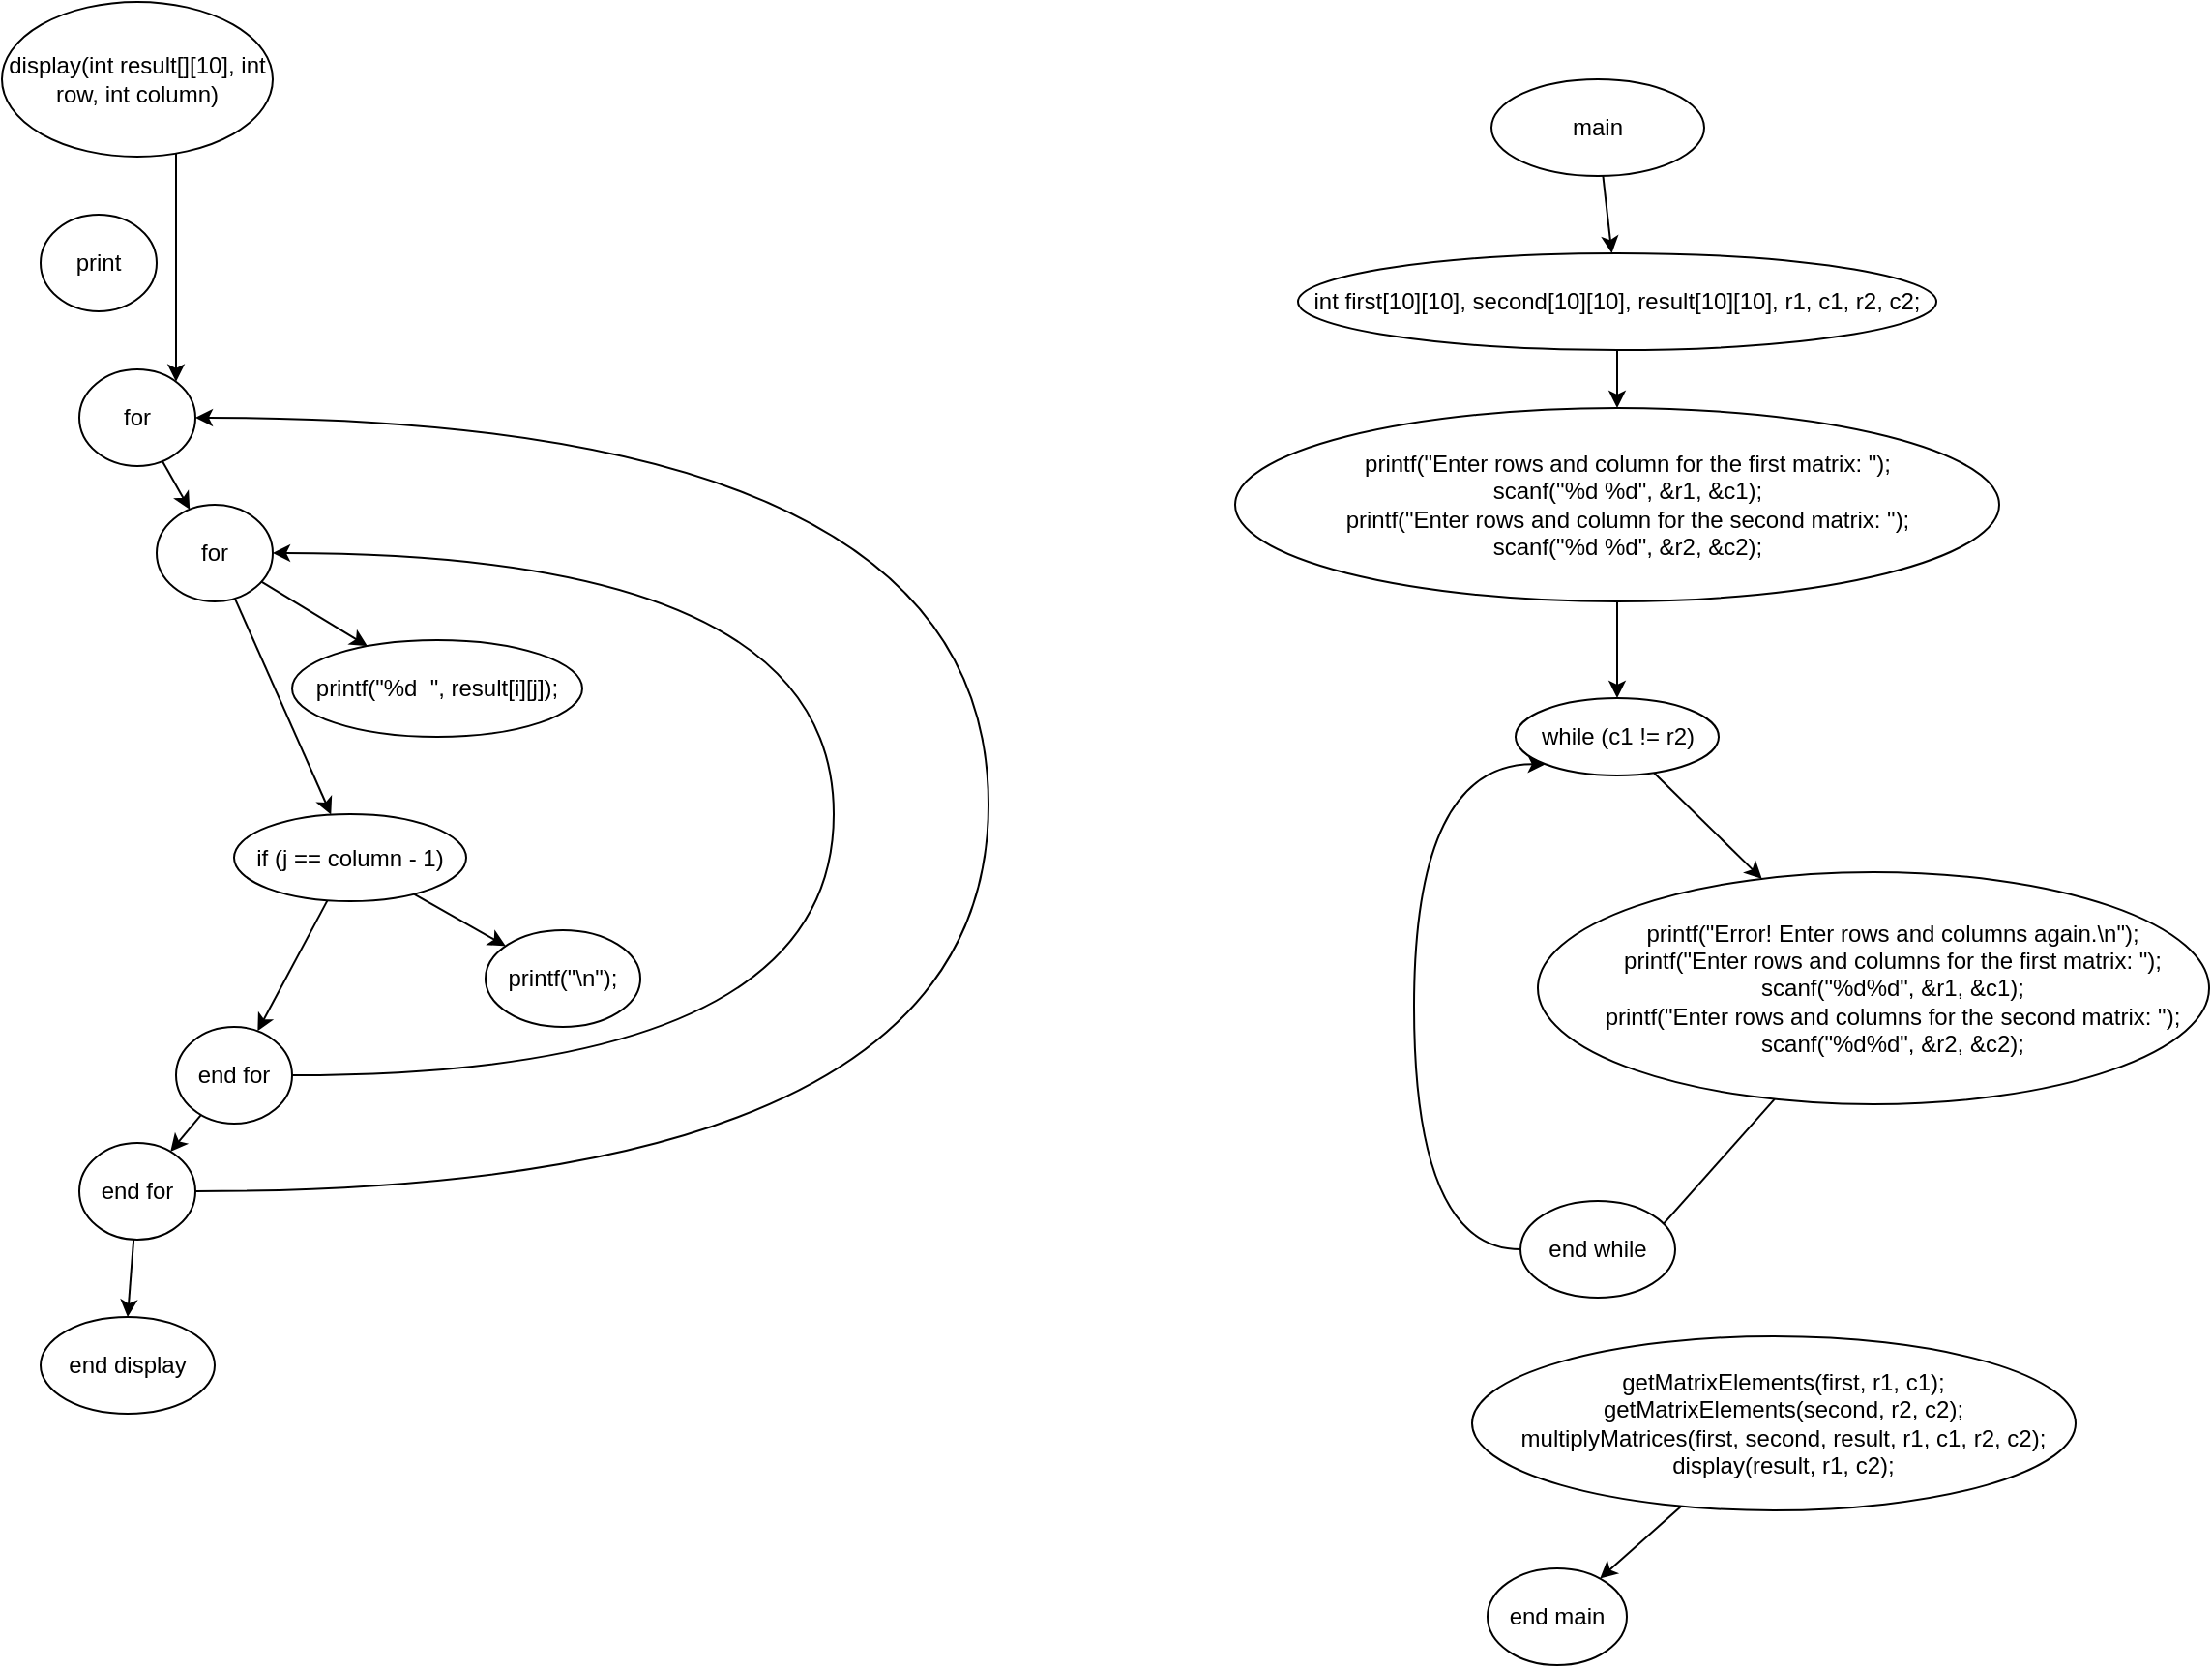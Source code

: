 <mxfile version="24.6.4" type="device">
  <diagram name="Página-1" id="q1vkdcj0RGRw289wQ62y">
    <mxGraphModel dx="1066" dy="434" grid="1" gridSize="10" guides="1" tooltips="1" connect="1" arrows="1" fold="1" page="1" pageScale="1" pageWidth="827" pageHeight="1169" math="0" shadow="0">
      <root>
        <mxCell id="0" />
        <mxCell id="1" parent="0" />
        <mxCell id="QPOW2w3fK7SE8PFDmSSu-4" style="edgeStyle=orthogonalEdgeStyle;rounded=0;orthogonalLoop=1;jettySize=auto;html=1;curved=1;" edge="1" parent="1" source="QPOW2w3fK7SE8PFDmSSu-1" target="QPOW2w3fK7SE8PFDmSSu-3">
          <mxGeometry relative="1" as="geometry">
            <Array as="points">
              <mxPoint x="190" y="260" />
              <mxPoint x="190" y="260" />
            </Array>
          </mxGeometry>
        </mxCell>
        <mxCell id="QPOW2w3fK7SE8PFDmSSu-1" value="display(int result[][10], int row, int column)" style="ellipse;whiteSpace=wrap;html=1;" vertex="1" parent="1">
          <mxGeometry x="100" y="100" width="140" height="80" as="geometry" />
        </mxCell>
        <mxCell id="QPOW2w3fK7SE8PFDmSSu-2" value="print" style="ellipse;whiteSpace=wrap;html=1;" vertex="1" parent="1">
          <mxGeometry x="120" y="210" width="60" height="50" as="geometry" />
        </mxCell>
        <mxCell id="QPOW2w3fK7SE8PFDmSSu-7" style="rounded=0;orthogonalLoop=1;jettySize=auto;html=1;" edge="1" parent="1" source="QPOW2w3fK7SE8PFDmSSu-3" target="QPOW2w3fK7SE8PFDmSSu-5">
          <mxGeometry relative="1" as="geometry" />
        </mxCell>
        <mxCell id="QPOW2w3fK7SE8PFDmSSu-3" value="for" style="ellipse;whiteSpace=wrap;html=1;" vertex="1" parent="1">
          <mxGeometry x="140" y="290" width="60" height="50" as="geometry" />
        </mxCell>
        <mxCell id="QPOW2w3fK7SE8PFDmSSu-8" style="rounded=0;orthogonalLoop=1;jettySize=auto;html=1;" edge="1" parent="1" source="QPOW2w3fK7SE8PFDmSSu-5" target="QPOW2w3fK7SE8PFDmSSu-6">
          <mxGeometry relative="1" as="geometry" />
        </mxCell>
        <mxCell id="QPOW2w3fK7SE8PFDmSSu-21" style="rounded=0;orthogonalLoop=1;jettySize=auto;html=1;" edge="1" parent="1" source="QPOW2w3fK7SE8PFDmSSu-5" target="QPOW2w3fK7SE8PFDmSSu-9">
          <mxGeometry relative="1" as="geometry" />
        </mxCell>
        <mxCell id="QPOW2w3fK7SE8PFDmSSu-5" value="for" style="ellipse;whiteSpace=wrap;html=1;" vertex="1" parent="1">
          <mxGeometry x="180" y="360" width="60" height="50" as="geometry" />
        </mxCell>
        <mxCell id="QPOW2w3fK7SE8PFDmSSu-6" value="printf(&quot;%d&amp;nbsp; &quot;, result[i][j]);" style="ellipse;whiteSpace=wrap;html=1;" vertex="1" parent="1">
          <mxGeometry x="250" y="430" width="150" height="50" as="geometry" />
        </mxCell>
        <mxCell id="QPOW2w3fK7SE8PFDmSSu-11" style="rounded=0;orthogonalLoop=1;jettySize=auto;html=1;" edge="1" parent="1" source="QPOW2w3fK7SE8PFDmSSu-9" target="QPOW2w3fK7SE8PFDmSSu-10">
          <mxGeometry relative="1" as="geometry" />
        </mxCell>
        <mxCell id="QPOW2w3fK7SE8PFDmSSu-13" style="rounded=0;orthogonalLoop=1;jettySize=auto;html=1;" edge="1" parent="1" source="QPOW2w3fK7SE8PFDmSSu-9" target="QPOW2w3fK7SE8PFDmSSu-12">
          <mxGeometry relative="1" as="geometry" />
        </mxCell>
        <mxCell id="QPOW2w3fK7SE8PFDmSSu-9" value="if (j == column - 1)" style="ellipse;whiteSpace=wrap;html=1;" vertex="1" parent="1">
          <mxGeometry x="220" y="520" width="120" height="45" as="geometry" />
        </mxCell>
        <mxCell id="QPOW2w3fK7SE8PFDmSSu-10" value="printf(&quot;\n&quot;);" style="ellipse;whiteSpace=wrap;html=1;" vertex="1" parent="1">
          <mxGeometry x="350" y="580" width="80" height="50" as="geometry" />
        </mxCell>
        <mxCell id="QPOW2w3fK7SE8PFDmSSu-16" style="edgeStyle=orthogonalEdgeStyle;rounded=0;orthogonalLoop=1;jettySize=auto;html=1;curved=1;" edge="1" parent="1" source="QPOW2w3fK7SE8PFDmSSu-12" target="QPOW2w3fK7SE8PFDmSSu-5">
          <mxGeometry relative="1" as="geometry">
            <Array as="points">
              <mxPoint x="530" y="655" />
              <mxPoint x="530" y="385" />
            </Array>
          </mxGeometry>
        </mxCell>
        <mxCell id="QPOW2w3fK7SE8PFDmSSu-17" style="rounded=0;orthogonalLoop=1;jettySize=auto;html=1;" edge="1" parent="1" source="QPOW2w3fK7SE8PFDmSSu-12" target="QPOW2w3fK7SE8PFDmSSu-15">
          <mxGeometry relative="1" as="geometry" />
        </mxCell>
        <mxCell id="QPOW2w3fK7SE8PFDmSSu-12" value="end for" style="ellipse;whiteSpace=wrap;html=1;" vertex="1" parent="1">
          <mxGeometry x="190" y="630" width="60" height="50" as="geometry" />
        </mxCell>
        <mxCell id="QPOW2w3fK7SE8PFDmSSu-18" style="edgeStyle=orthogonalEdgeStyle;rounded=0;orthogonalLoop=1;jettySize=auto;html=1;curved=1;" edge="1" parent="1" source="QPOW2w3fK7SE8PFDmSSu-15" target="QPOW2w3fK7SE8PFDmSSu-3">
          <mxGeometry relative="1" as="geometry">
            <Array as="points">
              <mxPoint x="610" y="715" />
              <mxPoint x="610" y="315" />
            </Array>
          </mxGeometry>
        </mxCell>
        <mxCell id="QPOW2w3fK7SE8PFDmSSu-20" style="rounded=0;orthogonalLoop=1;jettySize=auto;html=1;entryX=0.5;entryY=0;entryDx=0;entryDy=0;" edge="1" parent="1" source="QPOW2w3fK7SE8PFDmSSu-15" target="QPOW2w3fK7SE8PFDmSSu-19">
          <mxGeometry relative="1" as="geometry" />
        </mxCell>
        <mxCell id="QPOW2w3fK7SE8PFDmSSu-15" value="end for" style="ellipse;whiteSpace=wrap;html=1;" vertex="1" parent="1">
          <mxGeometry x="140" y="690" width="60" height="50" as="geometry" />
        </mxCell>
        <mxCell id="QPOW2w3fK7SE8PFDmSSu-19" value="end display" style="ellipse;whiteSpace=wrap;html=1;" vertex="1" parent="1">
          <mxGeometry x="120" y="780" width="90" height="50" as="geometry" />
        </mxCell>
        <mxCell id="QPOW2w3fK7SE8PFDmSSu-24" style="rounded=0;orthogonalLoop=1;jettySize=auto;html=1;" edge="1" parent="1" source="QPOW2w3fK7SE8PFDmSSu-22" target="QPOW2w3fK7SE8PFDmSSu-23">
          <mxGeometry relative="1" as="geometry" />
        </mxCell>
        <mxCell id="QPOW2w3fK7SE8PFDmSSu-22" value="main" style="ellipse;whiteSpace=wrap;html=1;" vertex="1" parent="1">
          <mxGeometry x="870" y="140" width="110" height="50" as="geometry" />
        </mxCell>
        <mxCell id="QPOW2w3fK7SE8PFDmSSu-26" style="edgeStyle=orthogonalEdgeStyle;rounded=0;orthogonalLoop=1;jettySize=auto;html=1;" edge="1" parent="1" source="QPOW2w3fK7SE8PFDmSSu-23" target="QPOW2w3fK7SE8PFDmSSu-25">
          <mxGeometry relative="1" as="geometry" />
        </mxCell>
        <mxCell id="QPOW2w3fK7SE8PFDmSSu-23" value="int first[10][10], second[10][10], result[10][10], r1, c1, r2, c2;" style="ellipse;whiteSpace=wrap;html=1;" vertex="1" parent="1">
          <mxGeometry x="770" y="230" width="330" height="50" as="geometry" />
        </mxCell>
        <mxCell id="QPOW2w3fK7SE8PFDmSSu-29" style="edgeStyle=orthogonalEdgeStyle;rounded=0;orthogonalLoop=1;jettySize=auto;html=1;" edge="1" parent="1" source="QPOW2w3fK7SE8PFDmSSu-25" target="QPOW2w3fK7SE8PFDmSSu-27">
          <mxGeometry relative="1" as="geometry" />
        </mxCell>
        <mxCell id="QPOW2w3fK7SE8PFDmSSu-25" value="&lt;div&gt;&amp;nbsp; &amp;nbsp;printf(&quot;Enter rows and column for the first matrix: &quot;);&lt;/div&gt;&lt;div&gt;&amp;nbsp; &amp;nbsp;scanf(&quot;%d %d&quot;, &amp;amp;r1, &amp;amp;c1);&lt;/div&gt;&lt;div&gt;&amp;nbsp; &amp;nbsp;printf(&quot;Enter rows and column for the second matrix: &quot;);&lt;/div&gt;&lt;div&gt;&amp;nbsp; &amp;nbsp;scanf(&quot;%d %d&quot;, &amp;amp;r2, &amp;amp;c2);&lt;/div&gt;" style="ellipse;whiteSpace=wrap;html=1;" vertex="1" parent="1">
          <mxGeometry x="737.5" y="310" width="395" height="100" as="geometry" />
        </mxCell>
        <mxCell id="QPOW2w3fK7SE8PFDmSSu-31" style="rounded=0;orthogonalLoop=1;jettySize=auto;html=1;" edge="1" parent="1" source="QPOW2w3fK7SE8PFDmSSu-27" target="QPOW2w3fK7SE8PFDmSSu-28">
          <mxGeometry relative="1" as="geometry" />
        </mxCell>
        <mxCell id="QPOW2w3fK7SE8PFDmSSu-27" value="while (c1 != r2)" style="ellipse;whiteSpace=wrap;html=1;" vertex="1" parent="1">
          <mxGeometry x="882.5" y="460" width="105" height="40" as="geometry" />
        </mxCell>
        <mxCell id="QPOW2w3fK7SE8PFDmSSu-32" style="rounded=0;orthogonalLoop=1;jettySize=auto;html=1;entryX=0.5;entryY=1;entryDx=0;entryDy=0;" edge="1" parent="1" source="QPOW2w3fK7SE8PFDmSSu-28" target="QPOW2w3fK7SE8PFDmSSu-30">
          <mxGeometry relative="1" as="geometry" />
        </mxCell>
        <mxCell id="QPOW2w3fK7SE8PFDmSSu-28" value="&lt;div&gt;&amp;nbsp; &amp;nbsp; &amp;nbsp; printf(&quot;Error! Enter rows and columns again.\n&quot;);&lt;/div&gt;&lt;div&gt;&amp;nbsp; &amp;nbsp; &amp;nbsp; printf(&quot;Enter rows and columns for the first matrix: &quot;);&lt;/div&gt;&lt;div&gt;&amp;nbsp; &amp;nbsp; &amp;nbsp; scanf(&quot;%d%d&quot;, &amp;amp;r1, &amp;amp;c1);&lt;/div&gt;&lt;div&gt;&amp;nbsp; &amp;nbsp; &amp;nbsp; printf(&quot;Enter rows and columns for the second matrix: &quot;);&lt;/div&gt;&lt;div&gt;&amp;nbsp; &amp;nbsp; &amp;nbsp; scanf(&quot;%d%d&quot;, &amp;amp;r2, &amp;amp;c2);&lt;/div&gt;" style="ellipse;whiteSpace=wrap;html=1;" vertex="1" parent="1">
          <mxGeometry x="894" y="550" width="347" height="120" as="geometry" />
        </mxCell>
        <mxCell id="QPOW2w3fK7SE8PFDmSSu-33" style="edgeStyle=orthogonalEdgeStyle;rounded=0;orthogonalLoop=1;jettySize=auto;html=1;entryX=0;entryY=1;entryDx=0;entryDy=0;curved=1;" edge="1" parent="1" source="QPOW2w3fK7SE8PFDmSSu-30" target="QPOW2w3fK7SE8PFDmSSu-27">
          <mxGeometry relative="1" as="geometry">
            <Array as="points">
              <mxPoint x="830" y="745" />
              <mxPoint x="830" y="494" />
            </Array>
          </mxGeometry>
        </mxCell>
        <mxCell id="QPOW2w3fK7SE8PFDmSSu-30" value="end while" style="ellipse;whiteSpace=wrap;html=1;" vertex="1" parent="1">
          <mxGeometry x="885" y="720" width="80" height="50" as="geometry" />
        </mxCell>
        <mxCell id="QPOW2w3fK7SE8PFDmSSu-36" style="rounded=0;orthogonalLoop=1;jettySize=auto;html=1;" edge="1" parent="1" source="QPOW2w3fK7SE8PFDmSSu-34" target="QPOW2w3fK7SE8PFDmSSu-35">
          <mxGeometry relative="1" as="geometry" />
        </mxCell>
        <mxCell id="QPOW2w3fK7SE8PFDmSSu-34" value="&lt;div&gt;&amp;nbsp; &amp;nbsp;getMatrixElements(first, r1, c1);&lt;/div&gt;&lt;div&gt;&amp;nbsp; &amp;nbsp;getMatrixElements(second, r2, c2);&lt;/div&gt;&lt;div&gt;&amp;nbsp; &amp;nbsp;multiplyMatrices(first, second, result, r1, c1, r2, c2);&lt;/div&gt;&lt;div&gt;&amp;nbsp; &amp;nbsp;display(result, r1, c2);&lt;/div&gt;" style="ellipse;whiteSpace=wrap;html=1;" vertex="1" parent="1">
          <mxGeometry x="860" y="790" width="312" height="90" as="geometry" />
        </mxCell>
        <mxCell id="QPOW2w3fK7SE8PFDmSSu-35" value="end main" style="ellipse;whiteSpace=wrap;html=1;" vertex="1" parent="1">
          <mxGeometry x="868" y="910" width="72" height="50" as="geometry" />
        </mxCell>
      </root>
    </mxGraphModel>
  </diagram>
</mxfile>
